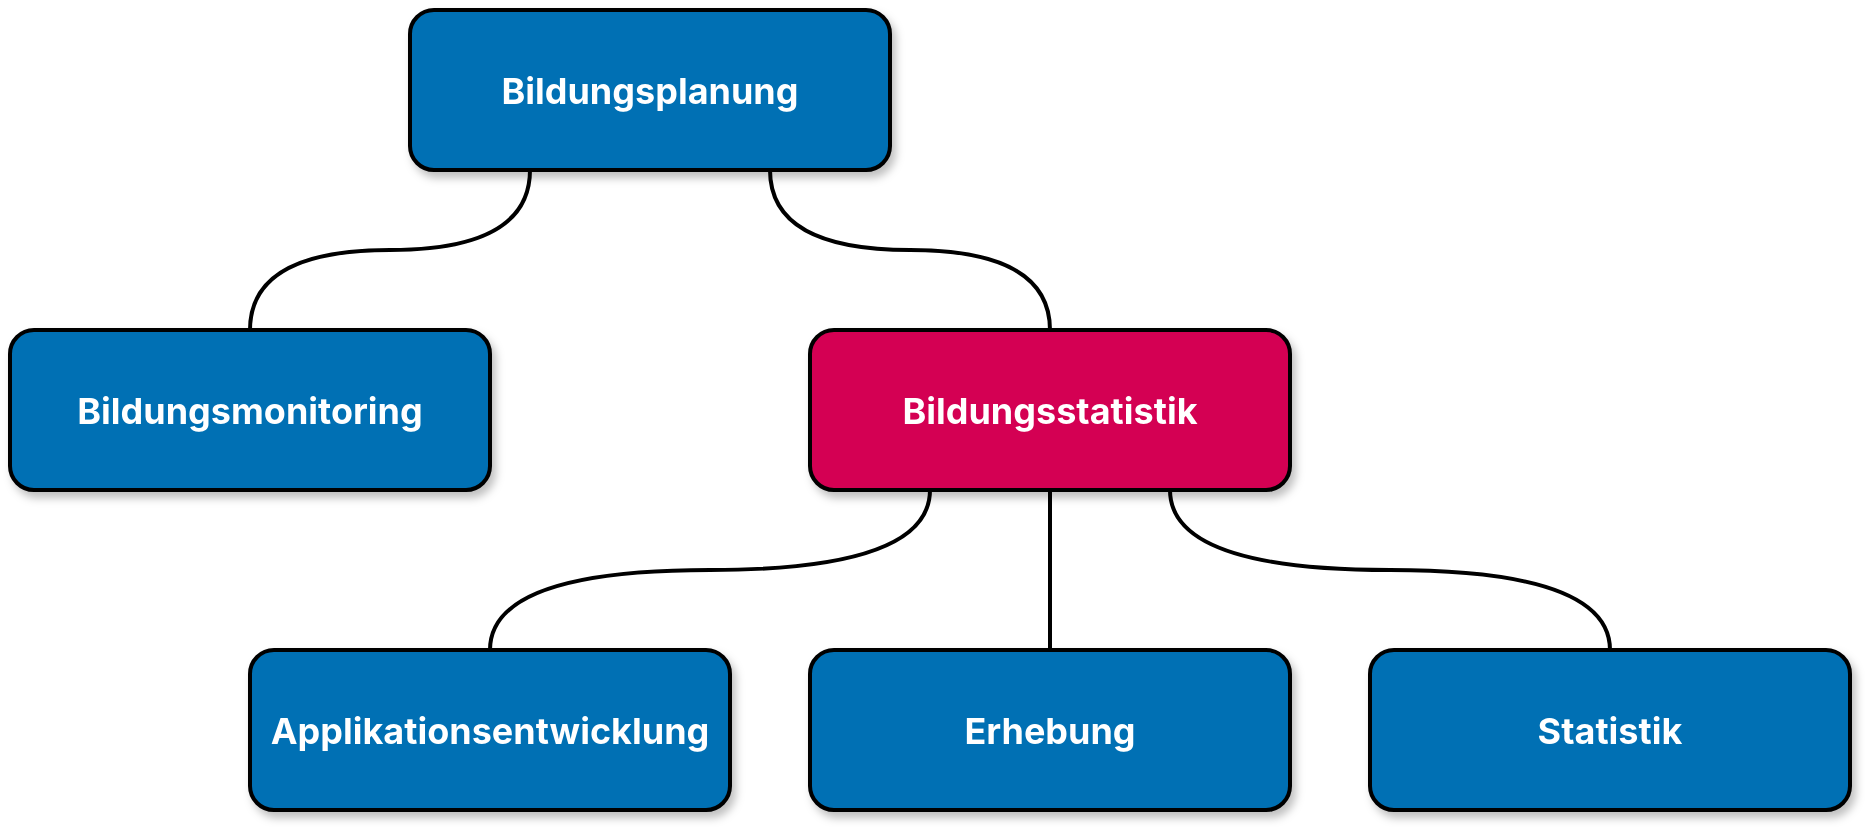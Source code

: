 <mxfile version="24.7.16">
  <diagram name="Seite-1" id="fauLMMAN_mLyGsYbdOVm">
    <mxGraphModel dx="1434" dy="874" grid="1" gridSize="10" guides="1" tooltips="1" connect="1" arrows="1" fold="1" page="1" pageScale="1" pageWidth="1169" pageHeight="827" math="0" shadow="0">
      <root>
        <mxCell id="0" />
        <mxCell id="1" parent="0" />
        <mxCell id="jfIhgwr7CH8yhTRdPneg-1" value="Bildungsplanung" style="rounded=1;whiteSpace=wrap;html=1;shadow=1;align=center;verticalAlign=middle;fontStyle=1;fontSize=18;fillColor=#0070B4;fontFamily=Inter;fontSource=https%3A%2F%2Ffonts.googleapis.com%2Fcss%3Ffamily%3DInter;fontColor=#FFFFFF;strokeWidth=2;" vertex="1" parent="1">
          <mxGeometry x="440" y="120" width="240" height="80" as="geometry" />
        </mxCell>
        <mxCell id="jfIhgwr7CH8yhTRdPneg-2" value="Bildungsmonitoring" style="rounded=1;whiteSpace=wrap;html=1;shadow=1;align=center;verticalAlign=middle;fontStyle=1;fontSize=18;fillColor=#0070B4;fontFamily=Inter;fontSource=https%3A%2F%2Ffonts.googleapis.com%2Fcss%3Ffamily%3DInter;fontColor=#FFFFFF;strokeWidth=2;" vertex="1" parent="1">
          <mxGeometry x="240" y="280" width="240" height="80" as="geometry" />
        </mxCell>
        <mxCell id="jfIhgwr7CH8yhTRdPneg-3" value="Bildungsstatistik" style="rounded=1;whiteSpace=wrap;html=1;shadow=1;align=center;verticalAlign=middle;fontStyle=1;fontSize=18;fillColor=#D40053;fontFamily=Inter;fontSource=https%3A%2F%2Ffonts.googleapis.com%2Fcss%3Ffamily%3DInter;fontColor=#FFFFFF;strokeWidth=2;" vertex="1" parent="1">
          <mxGeometry x="640" y="280" width="240" height="80" as="geometry" />
        </mxCell>
        <mxCell id="jfIhgwr7CH8yhTRdPneg-4" value="Applikationsentwicklung" style="rounded=1;whiteSpace=wrap;html=1;shadow=1;align=center;verticalAlign=middle;fontStyle=1;fontSize=18;fillColor=#0070B4;fontFamily=Inter;fontSource=https%3A%2F%2Ffonts.googleapis.com%2Fcss%3Ffamily%3DInter;fontColor=#FFFFFF;strokeWidth=2;" vertex="1" parent="1">
          <mxGeometry x="360" y="440" width="240" height="80" as="geometry" />
        </mxCell>
        <mxCell id="jfIhgwr7CH8yhTRdPneg-5" value="Erhebung" style="rounded=1;whiteSpace=wrap;html=1;shadow=1;align=center;verticalAlign=middle;fontStyle=1;fontSize=18;fillColor=#0070B4;fontFamily=Inter;fontSource=https%3A%2F%2Ffonts.googleapis.com%2Fcss%3Ffamily%3DInter;fontColor=#FFFFFF;strokeWidth=2;" vertex="1" parent="1">
          <mxGeometry x="640" y="440" width="240" height="80" as="geometry" />
        </mxCell>
        <mxCell id="jfIhgwr7CH8yhTRdPneg-6" value="Statistik" style="rounded=1;whiteSpace=wrap;html=1;shadow=1;align=center;verticalAlign=middle;fontStyle=1;fontSize=18;fillColor=#0070B4;fontFamily=Inter;fontSource=https%3A%2F%2Ffonts.googleapis.com%2Fcss%3Ffamily%3DInter;fontColor=#FFFFFF;strokeWidth=2;" vertex="1" parent="1">
          <mxGeometry x="920" y="440" width="240" height="80" as="geometry" />
        </mxCell>
        <mxCell id="jfIhgwr7CH8yhTRdPneg-12" value="" style="endArrow=none;html=1;rounded=1;exitX=0.5;exitY=0;exitDx=0;exitDy=0;entryX=0.25;entryY=1;entryDx=0;entryDy=0;edgeStyle=orthogonalEdgeStyle;strokeWidth=2;elbow=vertical;curved=1;" edge="1" parent="1" source="jfIhgwr7CH8yhTRdPneg-2" target="jfIhgwr7CH8yhTRdPneg-1">
          <mxGeometry width="50" height="50" relative="1" as="geometry">
            <mxPoint x="560" y="470" as="sourcePoint" />
            <mxPoint x="610" y="420" as="targetPoint" />
          </mxGeometry>
        </mxCell>
        <mxCell id="jfIhgwr7CH8yhTRdPneg-13" value="" style="endArrow=none;html=1;rounded=1;exitX=0.5;exitY=0;exitDx=0;exitDy=0;entryX=0.75;entryY=1;entryDx=0;entryDy=0;edgeStyle=orthogonalEdgeStyle;strokeWidth=2;elbow=vertical;curved=1;" edge="1" parent="1" source="jfIhgwr7CH8yhTRdPneg-3" target="jfIhgwr7CH8yhTRdPneg-1">
          <mxGeometry width="50" height="50" relative="1" as="geometry">
            <mxPoint x="370" y="330" as="sourcePoint" />
            <mxPoint x="570" y="210" as="targetPoint" />
          </mxGeometry>
        </mxCell>
        <mxCell id="jfIhgwr7CH8yhTRdPneg-14" value="" style="endArrow=none;html=1;rounded=1;exitX=0.25;exitY=1;exitDx=0;exitDy=0;entryX=0.5;entryY=0;entryDx=0;entryDy=0;edgeStyle=orthogonalEdgeStyle;strokeWidth=2;elbow=vertical;curved=1;" edge="1" parent="1" source="jfIhgwr7CH8yhTRdPneg-3" target="jfIhgwr7CH8yhTRdPneg-4">
          <mxGeometry width="50" height="50" relative="1" as="geometry">
            <mxPoint x="370" y="330" as="sourcePoint" />
            <mxPoint x="510" y="210" as="targetPoint" />
          </mxGeometry>
        </mxCell>
        <mxCell id="jfIhgwr7CH8yhTRdPneg-15" value="" style="endArrow=none;html=1;rounded=1;exitX=0.5;exitY=1;exitDx=0;exitDy=0;entryX=0.5;entryY=0;entryDx=0;entryDy=0;edgeStyle=orthogonalEdgeStyle;strokeWidth=2;elbow=vertical;curved=1;" edge="1" parent="1" source="jfIhgwr7CH8yhTRdPneg-3" target="jfIhgwr7CH8yhTRdPneg-5">
          <mxGeometry width="50" height="50" relative="1" as="geometry">
            <mxPoint x="750" y="410" as="sourcePoint" />
            <mxPoint x="450" y="530" as="targetPoint" />
          </mxGeometry>
        </mxCell>
        <mxCell id="jfIhgwr7CH8yhTRdPneg-16" value="" style="endArrow=none;html=1;rounded=1;exitX=0.75;exitY=1;exitDx=0;exitDy=0;entryX=0.5;entryY=0;entryDx=0;entryDy=0;edgeStyle=orthogonalEdgeStyle;strokeWidth=2;elbow=vertical;curved=1;" edge="1" parent="1" source="jfIhgwr7CH8yhTRdPneg-3" target="jfIhgwr7CH8yhTRdPneg-6">
          <mxGeometry width="50" height="50" relative="1" as="geometry">
            <mxPoint x="810" y="410" as="sourcePoint" />
            <mxPoint x="730" y="530" as="targetPoint" />
          </mxGeometry>
        </mxCell>
      </root>
    </mxGraphModel>
  </diagram>
</mxfile>
